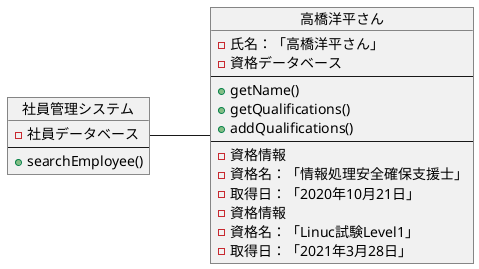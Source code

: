 @startuml
left to right direction
object "社員管理システム" as k1 {
- 社員データベース
---
+ searchEmployee()
}
object "高橋洋平さん" as k2 {
- 氏名：「高橋洋平さん」
- 資格データベース
---
+getName()
+getQualifications()
+addQualifications()
---
-資格情報
 - 資格名：「情報処理安全確保支援士」
 - 取得日：「2020年10月21日」
- 資格情報
 - 資格名：「Linuc試験Level1」
 - 取得日：「2021年3月28日」
}
k1 -- k2
@enduml